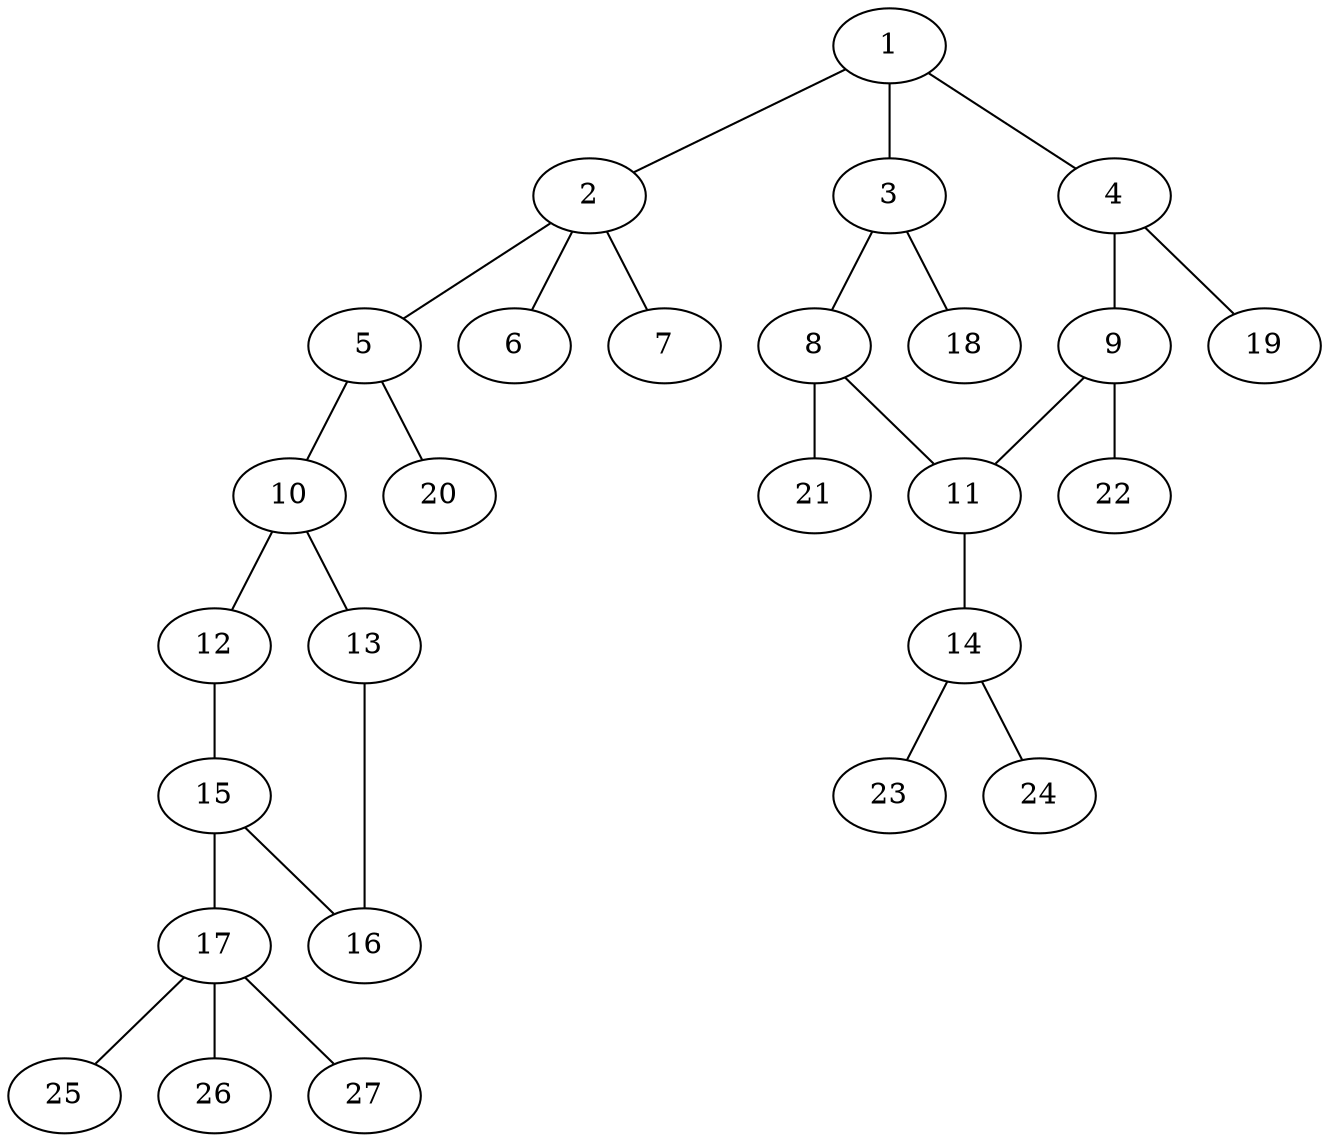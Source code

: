 graph molecule_3151 {
	1	 [chem=C];
	2	 [chem=S];
	1 -- 2	 [valence=1];
	3	 [chem=C];
	1 -- 3	 [valence=2];
	4	 [chem=C];
	1 -- 4	 [valence=1];
	5	 [chem=N];
	2 -- 5	 [valence=1];
	6	 [chem=O];
	2 -- 6	 [valence=2];
	7	 [chem=O];
	2 -- 7	 [valence=2];
	8	 [chem=C];
	3 -- 8	 [valence=1];
	18	 [chem=H];
	3 -- 18	 [valence=1];
	9	 [chem=C];
	4 -- 9	 [valence=2];
	19	 [chem=H];
	4 -- 19	 [valence=1];
	10	 [chem=C];
	5 -- 10	 [valence=1];
	20	 [chem=H];
	5 -- 20	 [valence=1];
	11	 [chem=C];
	8 -- 11	 [valence=2];
	21	 [chem=H];
	8 -- 21	 [valence=1];
	9 -- 11	 [valence=1];
	22	 [chem=H];
	9 -- 22	 [valence=1];
	12	 [chem=S];
	10 -- 12	 [valence=1];
	13	 [chem=N];
	10 -- 13	 [valence=2];
	14	 [chem=N];
	11 -- 14	 [valence=1];
	15	 [chem=C];
	12 -- 15	 [valence=1];
	16	 [chem=N];
	13 -- 16	 [valence=1];
	23	 [chem=H];
	14 -- 23	 [valence=1];
	24	 [chem=H];
	14 -- 24	 [valence=1];
	15 -- 16	 [valence=2];
	17	 [chem=C];
	15 -- 17	 [valence=1];
	25	 [chem=H];
	17 -- 25	 [valence=1];
	26	 [chem=H];
	17 -- 26	 [valence=1];
	27	 [chem=H];
	17 -- 27	 [valence=1];
}
